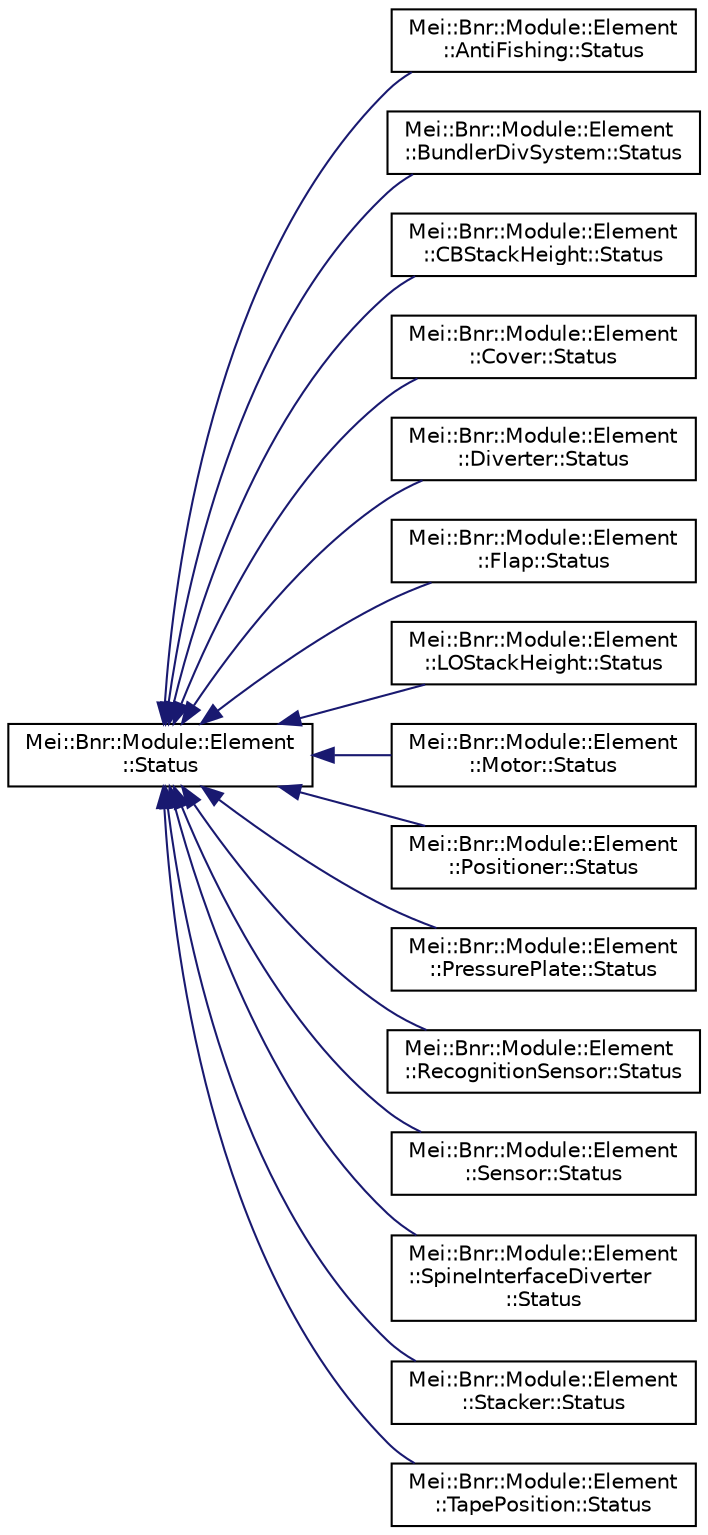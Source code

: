 digraph "Graphical Class Hierarchy"
{
  edge [fontname="Helvetica",fontsize="10",labelfontname="Helvetica",labelfontsize="10"];
  node [fontname="Helvetica",fontsize="10",shape=record];
  rankdir="LR";
  Node1 [label="Mei::Bnr::Module::Element\l::Status",height=0.2,width=0.4,color="black", fillcolor="white", style="filled",URL="$a00080.html",tooltip="Element::Status "];
  Node1 -> Node2 [dir="back",color="midnightblue",fontsize="10",style="solid",fontname="Helvetica"];
  Node2 [label="Mei::Bnr::Module::Element\l::AntiFishing::Status",height=0.2,width=0.4,color="black", fillcolor="white", style="filled",URL="$a00065.html"];
  Node1 -> Node3 [dir="back",color="midnightblue",fontsize="10",style="solid",fontname="Helvetica"];
  Node3 [label="Mei::Bnr::Module::Element\l::BundlerDivSystem::Status",height=0.2,width=0.4,color="black", fillcolor="white", style="filled",URL="$a00066.html",tooltip="BundlerDivSystem::Status "];
  Node1 -> Node4 [dir="back",color="midnightblue",fontsize="10",style="solid",fontname="Helvetica"];
  Node4 [label="Mei::Bnr::Module::Element\l::CBStackHeight::Status",height=0.2,width=0.4,color="black", fillcolor="white", style="filled",URL="$a00067.html",tooltip="CBStackHeight::Status "];
  Node1 -> Node5 [dir="back",color="midnightblue",fontsize="10",style="solid",fontname="Helvetica"];
  Node5 [label="Mei::Bnr::Module::Element\l::Cover::Status",height=0.2,width=0.4,color="black", fillcolor="white", style="filled",URL="$a00068.html",tooltip="CoverStatus::Status "];
  Node1 -> Node6 [dir="back",color="midnightblue",fontsize="10",style="solid",fontname="Helvetica"];
  Node6 [label="Mei::Bnr::Module::Element\l::Diverter::Status",height=0.2,width=0.4,color="black", fillcolor="white", style="filled",URL="$a00069.html",tooltip="Diverter::Status "];
  Node1 -> Node7 [dir="back",color="midnightblue",fontsize="10",style="solid",fontname="Helvetica"];
  Node7 [label="Mei::Bnr::Module::Element\l::Flap::Status",height=0.2,width=0.4,color="black", fillcolor="white", style="filled",URL="$a00071.html",tooltip="Flap::Status "];
  Node1 -> Node8 [dir="back",color="midnightblue",fontsize="10",style="solid",fontname="Helvetica"];
  Node8 [label="Mei::Bnr::Module::Element\l::LOStackHeight::Status",height=0.2,width=0.4,color="black", fillcolor="white", style="filled",URL="$a00072.html",tooltip="LOStackHeight::Status "];
  Node1 -> Node9 [dir="back",color="midnightblue",fontsize="10",style="solid",fontname="Helvetica"];
  Node9 [label="Mei::Bnr::Module::Element\l::Motor::Status",height=0.2,width=0.4,color="black", fillcolor="white", style="filled",URL="$a00073.html",tooltip="Motor::Status "];
  Node1 -> Node10 [dir="back",color="midnightblue",fontsize="10",style="solid",fontname="Helvetica"];
  Node10 [label="Mei::Bnr::Module::Element\l::Positioner::Status",height=0.2,width=0.4,color="black", fillcolor="white", style="filled",URL="$a00074.html",tooltip="Positioner::Status "];
  Node1 -> Node11 [dir="back",color="midnightblue",fontsize="10",style="solid",fontname="Helvetica"];
  Node11 [label="Mei::Bnr::Module::Element\l::PressurePlate::Status",height=0.2,width=0.4,color="black", fillcolor="white", style="filled",URL="$a00075.html",tooltip="PressurePlate::Status "];
  Node1 -> Node12 [dir="back",color="midnightblue",fontsize="10",style="solid",fontname="Helvetica"];
  Node12 [label="Mei::Bnr::Module::Element\l::RecognitionSensor::Status",height=0.2,width=0.4,color="black", fillcolor="white", style="filled",URL="$a00076.html",tooltip="RecognitionSensor::Status "];
  Node1 -> Node13 [dir="back",color="midnightblue",fontsize="10",style="solid",fontname="Helvetica"];
  Node13 [label="Mei::Bnr::Module::Element\l::Sensor::Status",height=0.2,width=0.4,color="black", fillcolor="white", style="filled",URL="$a00077.html",tooltip="Sensor::Status "];
  Node1 -> Node14 [dir="back",color="midnightblue",fontsize="10",style="solid",fontname="Helvetica"];
  Node14 [label="Mei::Bnr::Module::Element\l::SpineInterfaceDiverter\l::Status",height=0.2,width=0.4,color="black", fillcolor="white", style="filled",URL="$a00078.html",tooltip="SpineInterfaceDiverter::Status "];
  Node1 -> Node15 [dir="back",color="midnightblue",fontsize="10",style="solid",fontname="Helvetica"];
  Node15 [label="Mei::Bnr::Module::Element\l::Stacker::Status",height=0.2,width=0.4,color="black", fillcolor="white", style="filled",URL="$a00079.html",tooltip="Stacker::Status "];
  Node1 -> Node16 [dir="back",color="midnightblue",fontsize="10",style="solid",fontname="Helvetica"];
  Node16 [label="Mei::Bnr::Module::Element\l::TapePosition::Status",height=0.2,width=0.4,color="black", fillcolor="white", style="filled",URL="$a00081.html",tooltip="TapePosition::Status "];
}
